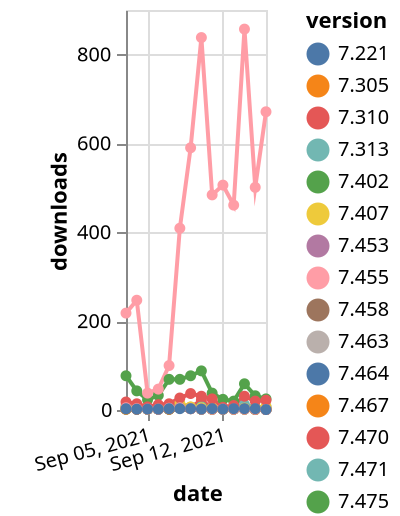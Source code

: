 {"$schema": "https://vega.github.io/schema/vega-lite/v5.json", "description": "A simple bar chart with embedded data.", "data": {"values": [{"date": "2021-09-03", "total": 1672, "delta": 2, "version": "7.453"}, {"date": "2021-09-04", "total": 1674, "delta": 2, "version": "7.453"}, {"date": "2021-09-05", "total": 1676, "delta": 2, "version": "7.453"}, {"date": "2021-09-06", "total": 1678, "delta": 2, "version": "7.453"}, {"date": "2021-09-07", "total": 1680, "delta": 2, "version": "7.453"}, {"date": "2021-09-08", "total": 1688, "delta": 8, "version": "7.453"}, {"date": "2021-09-09", "total": 1692, "delta": 4, "version": "7.453"}, {"date": "2021-09-10", "total": 1694, "delta": 2, "version": "7.453"}, {"date": "2021-09-11", "total": 1696, "delta": 2, "version": "7.453"}, {"date": "2021-09-12", "total": 1698, "delta": 2, "version": "7.453"}, {"date": "2021-09-13", "total": 1700, "delta": 2, "version": "7.453"}, {"date": "2021-09-14", "total": 1702, "delta": 2, "version": "7.453"}, {"date": "2021-09-15", "total": 1704, "delta": 2, "version": "7.453"}, {"date": "2021-09-16", "total": 1705, "delta": 1, "version": "7.453"}, {"date": "2021-09-03", "total": 32117, "delta": 77, "version": "7.475"}, {"date": "2021-09-04", "total": 32160, "delta": 43, "version": "7.475"}, {"date": "2021-09-05", "total": 32183, "delta": 23, "version": "7.475"}, {"date": "2021-09-06", "total": 32216, "delta": 33, "version": "7.475"}, {"date": "2021-09-07", "total": 32285, "delta": 69, "version": "7.475"}, {"date": "2021-09-08", "total": 32354, "delta": 69, "version": "7.475"}, {"date": "2021-09-09", "total": 32431, "delta": 77, "version": "7.475"}, {"date": "2021-09-10", "total": 32519, "delta": 88, "version": "7.475"}, {"date": "2021-09-11", "total": 32557, "delta": 38, "version": "7.475"}, {"date": "2021-09-12", "total": 32581, "delta": 24, "version": "7.475"}, {"date": "2021-09-13", "total": 32601, "delta": 20, "version": "7.475"}, {"date": "2021-09-14", "total": 32660, "delta": 59, "version": "7.475"}, {"date": "2021-09-15", "total": 32692, "delta": 32, "version": "7.475"}, {"date": "2021-09-16", "total": 32717, "delta": 25, "version": "7.475"}, {"date": "2021-09-03", "total": 4241, "delta": 5, "version": "7.470"}, {"date": "2021-09-04", "total": 4245, "delta": 4, "version": "7.470"}, {"date": "2021-09-05", "total": 4247, "delta": 2, "version": "7.470"}, {"date": "2021-09-06", "total": 4249, "delta": 2, "version": "7.470"}, {"date": "2021-09-07", "total": 4252, "delta": 3, "version": "7.470"}, {"date": "2021-09-08", "total": 4257, "delta": 5, "version": "7.470"}, {"date": "2021-09-09", "total": 4263, "delta": 6, "version": "7.470"}, {"date": "2021-09-10", "total": 4285, "delta": 22, "version": "7.470"}, {"date": "2021-09-11", "total": 4289, "delta": 4, "version": "7.470"}, {"date": "2021-09-12", "total": 4291, "delta": 2, "version": "7.470"}, {"date": "2021-09-13", "total": 4294, "delta": 3, "version": "7.470"}, {"date": "2021-09-14", "total": 4300, "delta": 6, "version": "7.470"}, {"date": "2021-09-15", "total": 4303, "delta": 3, "version": "7.470"}, {"date": "2021-09-16", "total": 4306, "delta": 3, "version": "7.470"}, {"date": "2021-09-03", "total": 3511, "delta": 2, "version": "7.464"}, {"date": "2021-09-04", "total": 3513, "delta": 2, "version": "7.464"}, {"date": "2021-09-05", "total": 3515, "delta": 2, "version": "7.464"}, {"date": "2021-09-06", "total": 3517, "delta": 2, "version": "7.464"}, {"date": "2021-09-07", "total": 3519, "delta": 2, "version": "7.464"}, {"date": "2021-09-08", "total": 3524, "delta": 5, "version": "7.464"}, {"date": "2021-09-09", "total": 3527, "delta": 3, "version": "7.464"}, {"date": "2021-09-10", "total": 3529, "delta": 2, "version": "7.464"}, {"date": "2021-09-11", "total": 3531, "delta": 2, "version": "7.464"}, {"date": "2021-09-12", "total": 3533, "delta": 2, "version": "7.464"}, {"date": "2021-09-13", "total": 3535, "delta": 2, "version": "7.464"}, {"date": "2021-09-14", "total": 3537, "delta": 2, "version": "7.464"}, {"date": "2021-09-15", "total": 3539, "delta": 2, "version": "7.464"}, {"date": "2021-09-16", "total": 3540, "delta": 1, "version": "7.464"}, {"date": "2021-09-03", "total": 1495, "delta": 2, "version": "7.463"}, {"date": "2021-09-04", "total": 1497, "delta": 2, "version": "7.463"}, {"date": "2021-09-05", "total": 1499, "delta": 2, "version": "7.463"}, {"date": "2021-09-06", "total": 1501, "delta": 2, "version": "7.463"}, {"date": "2021-09-07", "total": 1503, "delta": 2, "version": "7.463"}, {"date": "2021-09-08", "total": 1508, "delta": 5, "version": "7.463"}, {"date": "2021-09-09", "total": 1512, "delta": 4, "version": "7.463"}, {"date": "2021-09-10", "total": 1514, "delta": 2, "version": "7.463"}, {"date": "2021-09-11", "total": 1516, "delta": 2, "version": "7.463"}, {"date": "2021-09-12", "total": 1518, "delta": 2, "version": "7.463"}, {"date": "2021-09-13", "total": 1520, "delta": 2, "version": "7.463"}, {"date": "2021-09-14", "total": 1522, "delta": 2, "version": "7.463"}, {"date": "2021-09-15", "total": 1524, "delta": 2, "version": "7.463"}, {"date": "2021-09-16", "total": 1525, "delta": 1, "version": "7.463"}, {"date": "2021-09-03", "total": 7085, "delta": 4, "version": "7.313"}, {"date": "2021-09-04", "total": 7087, "delta": 2, "version": "7.313"}, {"date": "2021-09-05", "total": 7089, "delta": 2, "version": "7.313"}, {"date": "2021-09-06", "total": 7091, "delta": 2, "version": "7.313"}, {"date": "2021-09-07", "total": 7093, "delta": 2, "version": "7.313"}, {"date": "2021-09-08", "total": 7101, "delta": 8, "version": "7.313"}, {"date": "2021-09-09", "total": 7105, "delta": 4, "version": "7.313"}, {"date": "2021-09-10", "total": 7107, "delta": 2, "version": "7.313"}, {"date": "2021-09-11", "total": 7109, "delta": 2, "version": "7.313"}, {"date": "2021-09-12", "total": 7111, "delta": 2, "version": "7.313"}, {"date": "2021-09-13", "total": 7113, "delta": 2, "version": "7.313"}, {"date": "2021-09-14", "total": 7115, "delta": 2, "version": "7.313"}, {"date": "2021-09-15", "total": 7116, "delta": 1, "version": "7.313"}, {"date": "2021-09-16", "total": 7117, "delta": 1, "version": "7.313"}, {"date": "2021-09-03", "total": 7931, "delta": 5, "version": "7.402"}, {"date": "2021-09-04", "total": 7933, "delta": 2, "version": "7.402"}, {"date": "2021-09-05", "total": 7935, "delta": 2, "version": "7.402"}, {"date": "2021-09-06", "total": 7937, "delta": 2, "version": "7.402"}, {"date": "2021-09-07", "total": 7939, "delta": 2, "version": "7.402"}, {"date": "2021-09-08", "total": 7949, "delta": 10, "version": "7.402"}, {"date": "2021-09-09", "total": 7953, "delta": 4, "version": "7.402"}, {"date": "2021-09-10", "total": 7960, "delta": 7, "version": "7.402"}, {"date": "2021-09-11", "total": 7964, "delta": 4, "version": "7.402"}, {"date": "2021-09-12", "total": 7966, "delta": 2, "version": "7.402"}, {"date": "2021-09-13", "total": 7969, "delta": 3, "version": "7.402"}, {"date": "2021-09-14", "total": 7976, "delta": 7, "version": "7.402"}, {"date": "2021-09-15", "total": 7981, "delta": 5, "version": "7.402"}, {"date": "2021-09-16", "total": 7982, "delta": 1, "version": "7.402"}, {"date": "2021-09-03", "total": 17366, "delta": 10, "version": "7.471"}, {"date": "2021-09-04", "total": 17373, "delta": 7, "version": "7.471"}, {"date": "2021-09-05", "total": 17376, "delta": 3, "version": "7.471"}, {"date": "2021-09-06", "total": 17382, "delta": 6, "version": "7.471"}, {"date": "2021-09-07", "total": 17389, "delta": 7, "version": "7.471"}, {"date": "2021-09-08", "total": 17400, "delta": 11, "version": "7.471"}, {"date": "2021-09-09", "total": 17406, "delta": 6, "version": "7.471"}, {"date": "2021-09-10", "total": 17413, "delta": 7, "version": "7.471"}, {"date": "2021-09-11", "total": 17417, "delta": 4, "version": "7.471"}, {"date": "2021-09-12", "total": 17419, "delta": 2, "version": "7.471"}, {"date": "2021-09-13", "total": 17425, "delta": 6, "version": "7.471"}, {"date": "2021-09-14", "total": 17437, "delta": 12, "version": "7.471"}, {"date": "2021-09-15", "total": 17443, "delta": 6, "version": "7.471"}, {"date": "2021-09-16", "total": 17450, "delta": 7, "version": "7.471"}, {"date": "2021-09-03", "total": 7422, "delta": 2, "version": "7.305"}, {"date": "2021-09-04", "total": 7424, "delta": 2, "version": "7.305"}, {"date": "2021-09-05", "total": 7426, "delta": 2, "version": "7.305"}, {"date": "2021-09-06", "total": 7428, "delta": 2, "version": "7.305"}, {"date": "2021-09-07", "total": 7430, "delta": 2, "version": "7.305"}, {"date": "2021-09-08", "total": 7436, "delta": 6, "version": "7.305"}, {"date": "2021-09-09", "total": 7440, "delta": 4, "version": "7.305"}, {"date": "2021-09-10", "total": 7442, "delta": 2, "version": "7.305"}, {"date": "2021-09-11", "total": 7444, "delta": 2, "version": "7.305"}, {"date": "2021-09-12", "total": 7446, "delta": 2, "version": "7.305"}, {"date": "2021-09-13", "total": 7448, "delta": 2, "version": "7.305"}, {"date": "2021-09-14", "total": 7451, "delta": 3, "version": "7.305"}, {"date": "2021-09-15", "total": 7452, "delta": 1, "version": "7.305"}, {"date": "2021-09-16", "total": 7453, "delta": 1, "version": "7.305"}, {"date": "2021-09-03", "total": 2762, "delta": 2, "version": "7.467"}, {"date": "2021-09-04", "total": 2764, "delta": 2, "version": "7.467"}, {"date": "2021-09-05", "total": 2766, "delta": 2, "version": "7.467"}, {"date": "2021-09-06", "total": 2768, "delta": 2, "version": "7.467"}, {"date": "2021-09-07", "total": 2770, "delta": 2, "version": "7.467"}, {"date": "2021-09-08", "total": 2775, "delta": 5, "version": "7.467"}, {"date": "2021-09-09", "total": 2778, "delta": 3, "version": "7.467"}, {"date": "2021-09-10", "total": 2780, "delta": 2, "version": "7.467"}, {"date": "2021-09-11", "total": 2782, "delta": 2, "version": "7.467"}, {"date": "2021-09-12", "total": 2784, "delta": 2, "version": "7.467"}, {"date": "2021-09-13", "total": 2786, "delta": 2, "version": "7.467"}, {"date": "2021-09-14", "total": 2788, "delta": 2, "version": "7.467"}, {"date": "2021-09-15", "total": 2790, "delta": 2, "version": "7.467"}, {"date": "2021-09-16", "total": 2791, "delta": 1, "version": "7.467"}, {"date": "2021-09-03", "total": 604, "delta": 3, "version": "7.486"}, {"date": "2021-09-04", "total": 606, "delta": 2, "version": "7.486"}, {"date": "2021-09-05", "total": 608, "delta": 2, "version": "7.486"}, {"date": "2021-09-06", "total": 610, "delta": 2, "version": "7.486"}, {"date": "2021-09-07", "total": 613, "delta": 3, "version": "7.486"}, {"date": "2021-09-08", "total": 618, "delta": 5, "version": "7.486"}, {"date": "2021-09-09", "total": 621, "delta": 3, "version": "7.486"}, {"date": "2021-09-10", "total": 623, "delta": 2, "version": "7.486"}, {"date": "2021-09-11", "total": 625, "delta": 2, "version": "7.486"}, {"date": "2021-09-12", "total": 627, "delta": 2, "version": "7.486"}, {"date": "2021-09-13", "total": 629, "delta": 2, "version": "7.486"}, {"date": "2021-09-14", "total": 632, "delta": 3, "version": "7.486"}, {"date": "2021-09-15", "total": 634, "delta": 2, "version": "7.486"}, {"date": "2021-09-16", "total": 635, "delta": 1, "version": "7.486"}, {"date": "2021-09-03", "total": 5821, "delta": 6, "version": "7.480"}, {"date": "2021-09-04", "total": 5825, "delta": 4, "version": "7.480"}, {"date": "2021-09-05", "total": 5827, "delta": 2, "version": "7.480"}, {"date": "2021-09-06", "total": 5830, "delta": 3, "version": "7.480"}, {"date": "2021-09-07", "total": 5833, "delta": 3, "version": "7.480"}, {"date": "2021-09-08", "total": 5838, "delta": 5, "version": "7.480"}, {"date": "2021-09-09", "total": 5843, "delta": 5, "version": "7.480"}, {"date": "2021-09-10", "total": 5845, "delta": 2, "version": "7.480"}, {"date": "2021-09-11", "total": 5847, "delta": 2, "version": "7.480"}, {"date": "2021-09-12", "total": 5849, "delta": 2, "version": "7.480"}, {"date": "2021-09-13", "total": 5851, "delta": 2, "version": "7.480"}, {"date": "2021-09-14", "total": 5853, "delta": 2, "version": "7.480"}, {"date": "2021-09-15", "total": 5856, "delta": 3, "version": "7.480"}, {"date": "2021-09-16", "total": 5858, "delta": 2, "version": "7.480"}, {"date": "2021-09-03", "total": 20070, "delta": 2, "version": "7.407"}, {"date": "2021-09-04", "total": 20073, "delta": 3, "version": "7.407"}, {"date": "2021-09-05", "total": 20075, "delta": 2, "version": "7.407"}, {"date": "2021-09-06", "total": 20079, "delta": 4, "version": "7.407"}, {"date": "2021-09-07", "total": 20085, "delta": 6, "version": "7.407"}, {"date": "2021-09-08", "total": 20100, "delta": 15, "version": "7.407"}, {"date": "2021-09-09", "total": 20107, "delta": 7, "version": "7.407"}, {"date": "2021-09-10", "total": 20112, "delta": 5, "version": "7.407"}, {"date": "2021-09-11", "total": 20117, "delta": 5, "version": "7.407"}, {"date": "2021-09-12", "total": 20121, "delta": 4, "version": "7.407"}, {"date": "2021-09-13", "total": 20125, "delta": 4, "version": "7.407"}, {"date": "2021-09-14", "total": 20129, "delta": 4, "version": "7.407"}, {"date": "2021-09-15", "total": 20133, "delta": 4, "version": "7.407"}, {"date": "2021-09-16", "total": 20141, "delta": 8, "version": "7.407"}, {"date": "2021-09-03", "total": 70495, "delta": 18, "version": "7.310"}, {"date": "2021-09-04", "total": 70509, "delta": 14, "version": "7.310"}, {"date": "2021-09-05", "total": 70516, "delta": 7, "version": "7.310"}, {"date": "2021-09-06", "total": 70528, "delta": 12, "version": "7.310"}, {"date": "2021-09-07", "total": 70542, "delta": 14, "version": "7.310"}, {"date": "2021-09-08", "total": 70569, "delta": 27, "version": "7.310"}, {"date": "2021-09-09", "total": 70606, "delta": 37, "version": "7.310"}, {"date": "2021-09-10", "total": 70637, "delta": 31, "version": "7.310"}, {"date": "2021-09-11", "total": 70662, "delta": 25, "version": "7.310"}, {"date": "2021-09-12", "total": 70668, "delta": 6, "version": "7.310"}, {"date": "2021-09-13", "total": 70678, "delta": 10, "version": "7.310"}, {"date": "2021-09-14", "total": 70709, "delta": 31, "version": "7.310"}, {"date": "2021-09-15", "total": 70729, "delta": 20, "version": "7.310"}, {"date": "2021-09-16", "total": 70751, "delta": 22, "version": "7.310"}, {"date": "2021-09-03", "total": 2186, "delta": 2, "version": "7.458"}, {"date": "2021-09-04", "total": 2188, "delta": 2, "version": "7.458"}, {"date": "2021-09-05", "total": 2190, "delta": 2, "version": "7.458"}, {"date": "2021-09-06", "total": 2192, "delta": 2, "version": "7.458"}, {"date": "2021-09-07", "total": 2194, "delta": 2, "version": "7.458"}, {"date": "2021-09-08", "total": 2199, "delta": 5, "version": "7.458"}, {"date": "2021-09-09", "total": 2202, "delta": 3, "version": "7.458"}, {"date": "2021-09-10", "total": 2204, "delta": 2, "version": "7.458"}, {"date": "2021-09-11", "total": 2206, "delta": 2, "version": "7.458"}, {"date": "2021-09-12", "total": 2208, "delta": 2, "version": "7.458"}, {"date": "2021-09-13", "total": 2210, "delta": 2, "version": "7.458"}, {"date": "2021-09-14", "total": 2212, "delta": 2, "version": "7.458"}, {"date": "2021-09-15", "total": 2214, "delta": 2, "version": "7.458"}, {"date": "2021-09-16", "total": 2215, "delta": 1, "version": "7.458"}, {"date": "2021-09-03", "total": 4791, "delta": 5, "version": "7.455"}, {"date": "2021-09-04", "total": 4794, "delta": 3, "version": "7.455"}, {"date": "2021-09-05", "total": 4796, "delta": 2, "version": "7.455"}, {"date": "2021-09-06", "total": 4798, "delta": 2, "version": "7.455"}, {"date": "2021-09-07", "total": 4802, "delta": 4, "version": "7.455"}, {"date": "2021-09-08", "total": 4807, "delta": 5, "version": "7.455"}, {"date": "2021-09-09", "total": 4810, "delta": 3, "version": "7.455"}, {"date": "2021-09-10", "total": 4812, "delta": 2, "version": "7.455"}, {"date": "2021-09-11", "total": 4814, "delta": 2, "version": "7.455"}, {"date": "2021-09-12", "total": 4816, "delta": 2, "version": "7.455"}, {"date": "2021-09-13", "total": 4818, "delta": 2, "version": "7.455"}, {"date": "2021-09-14", "total": 4820, "delta": 2, "version": "7.455"}, {"date": "2021-09-15", "total": 4822, "delta": 2, "version": "7.455"}, {"date": "2021-09-16", "total": 4823, "delta": 1, "version": "7.455"}, {"date": "2021-09-03", "total": 27175, "delta": 3, "version": "7.221"}, {"date": "2021-09-04", "total": 27177, "delta": 2, "version": "7.221"}, {"date": "2021-09-05", "total": 27179, "delta": 2, "version": "7.221"}, {"date": "2021-09-06", "total": 27181, "delta": 2, "version": "7.221"}, {"date": "2021-09-07", "total": 27184, "delta": 3, "version": "7.221"}, {"date": "2021-09-08", "total": 27187, "delta": 3, "version": "7.221"}, {"date": "2021-09-09", "total": 27190, "delta": 3, "version": "7.221"}, {"date": "2021-09-10", "total": 27192, "delta": 2, "version": "7.221"}, {"date": "2021-09-11", "total": 27195, "delta": 3, "version": "7.221"}, {"date": "2021-09-12", "total": 27197, "delta": 2, "version": "7.221"}, {"date": "2021-09-13", "total": 27200, "delta": 3, "version": "7.221"}, {"date": "2021-09-14", "total": 27203, "delta": 3, "version": "7.221"}, {"date": "2021-09-15", "total": 27206, "delta": 3, "version": "7.221"}, {"date": "2021-09-16", "total": 27207, "delta": 1, "version": "7.221"}, {"date": "2021-09-03", "total": 4504, "delta": 218, "version": "7.487"}, {"date": "2021-09-04", "total": 4751, "delta": 247, "version": "7.487"}, {"date": "2021-09-05", "total": 4789, "delta": 38, "version": "7.487"}, {"date": "2021-09-06", "total": 4836, "delta": 47, "version": "7.487"}, {"date": "2021-09-07", "total": 4936, "delta": 100, "version": "7.487"}, {"date": "2021-09-08", "total": 5345, "delta": 409, "version": "7.487"}, {"date": "2021-09-09", "total": 5935, "delta": 590, "version": "7.487"}, {"date": "2021-09-10", "total": 6773, "delta": 838, "version": "7.487"}, {"date": "2021-09-11", "total": 7257, "delta": 484, "version": "7.487"}, {"date": "2021-09-12", "total": 7763, "delta": 506, "version": "7.487"}, {"date": "2021-09-13", "total": 8224, "delta": 461, "version": "7.487"}, {"date": "2021-09-14", "total": 9081, "delta": 857, "version": "7.487"}, {"date": "2021-09-15", "total": 9582, "delta": 501, "version": "7.487"}, {"date": "2021-09-16", "total": 10253, "delta": 671, "version": "7.487"}]}, "width": "container", "mark": {"type": "line", "point": {"filled": true}}, "encoding": {"x": {"field": "date", "type": "temporal", "timeUnit": "yearmonthdate", "title": "date", "axis": {"labelAngle": -15}}, "y": {"field": "delta", "type": "quantitative", "title": "downloads"}, "color": {"field": "version", "type": "nominal"}, "tooltip": {"field": "delta"}}}